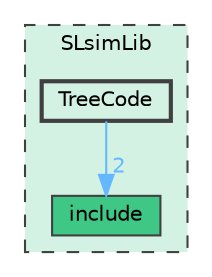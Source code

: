 digraph "SLsimLib/TreeCode"
{
 // LATEX_PDF_SIZE
  bgcolor="transparent";
  edge [fontname=Helvetica,fontsize=10,labelfontname=Helvetica,labelfontsize=10];
  node [fontname=Helvetica,fontsize=10,shape=box,height=0.2,width=0.4];
  compound=true
  subgraph clusterdir_55925bd33ed9b71a1b473542f7ae7f24 {
    graph [ bgcolor="#d4f2e4", pencolor="grey25", label="SLsimLib", fontname=Helvetica,fontsize=10 style="filled,dashed", URL="dir_55925bd33ed9b71a1b473542f7ae7f24.html",tooltip=""]
  dir_d255db3c0926674bed0b75f79a4d7ac7 [label="include", fillcolor="#3fc786", color="grey25", style="filled", URL="dir_d255db3c0926674bed0b75f79a4d7ac7.html",tooltip=""];
  dir_7c893637f3cb0c15cfbb90e98e9d1642 [label="TreeCode", fillcolor="#d4f2e4", color="grey25", style="filled,bold", URL="dir_7c893637f3cb0c15cfbb90e98e9d1642.html",tooltip=""];
  }
  dir_7c893637f3cb0c15cfbb90e98e9d1642->dir_d255db3c0926674bed0b75f79a4d7ac7 [headlabel="2", labeldistance=1.5 headhref="dir_000016_000009.html" href="dir_000016_000009.html" color="steelblue1" fontcolor="steelblue1"];
}
